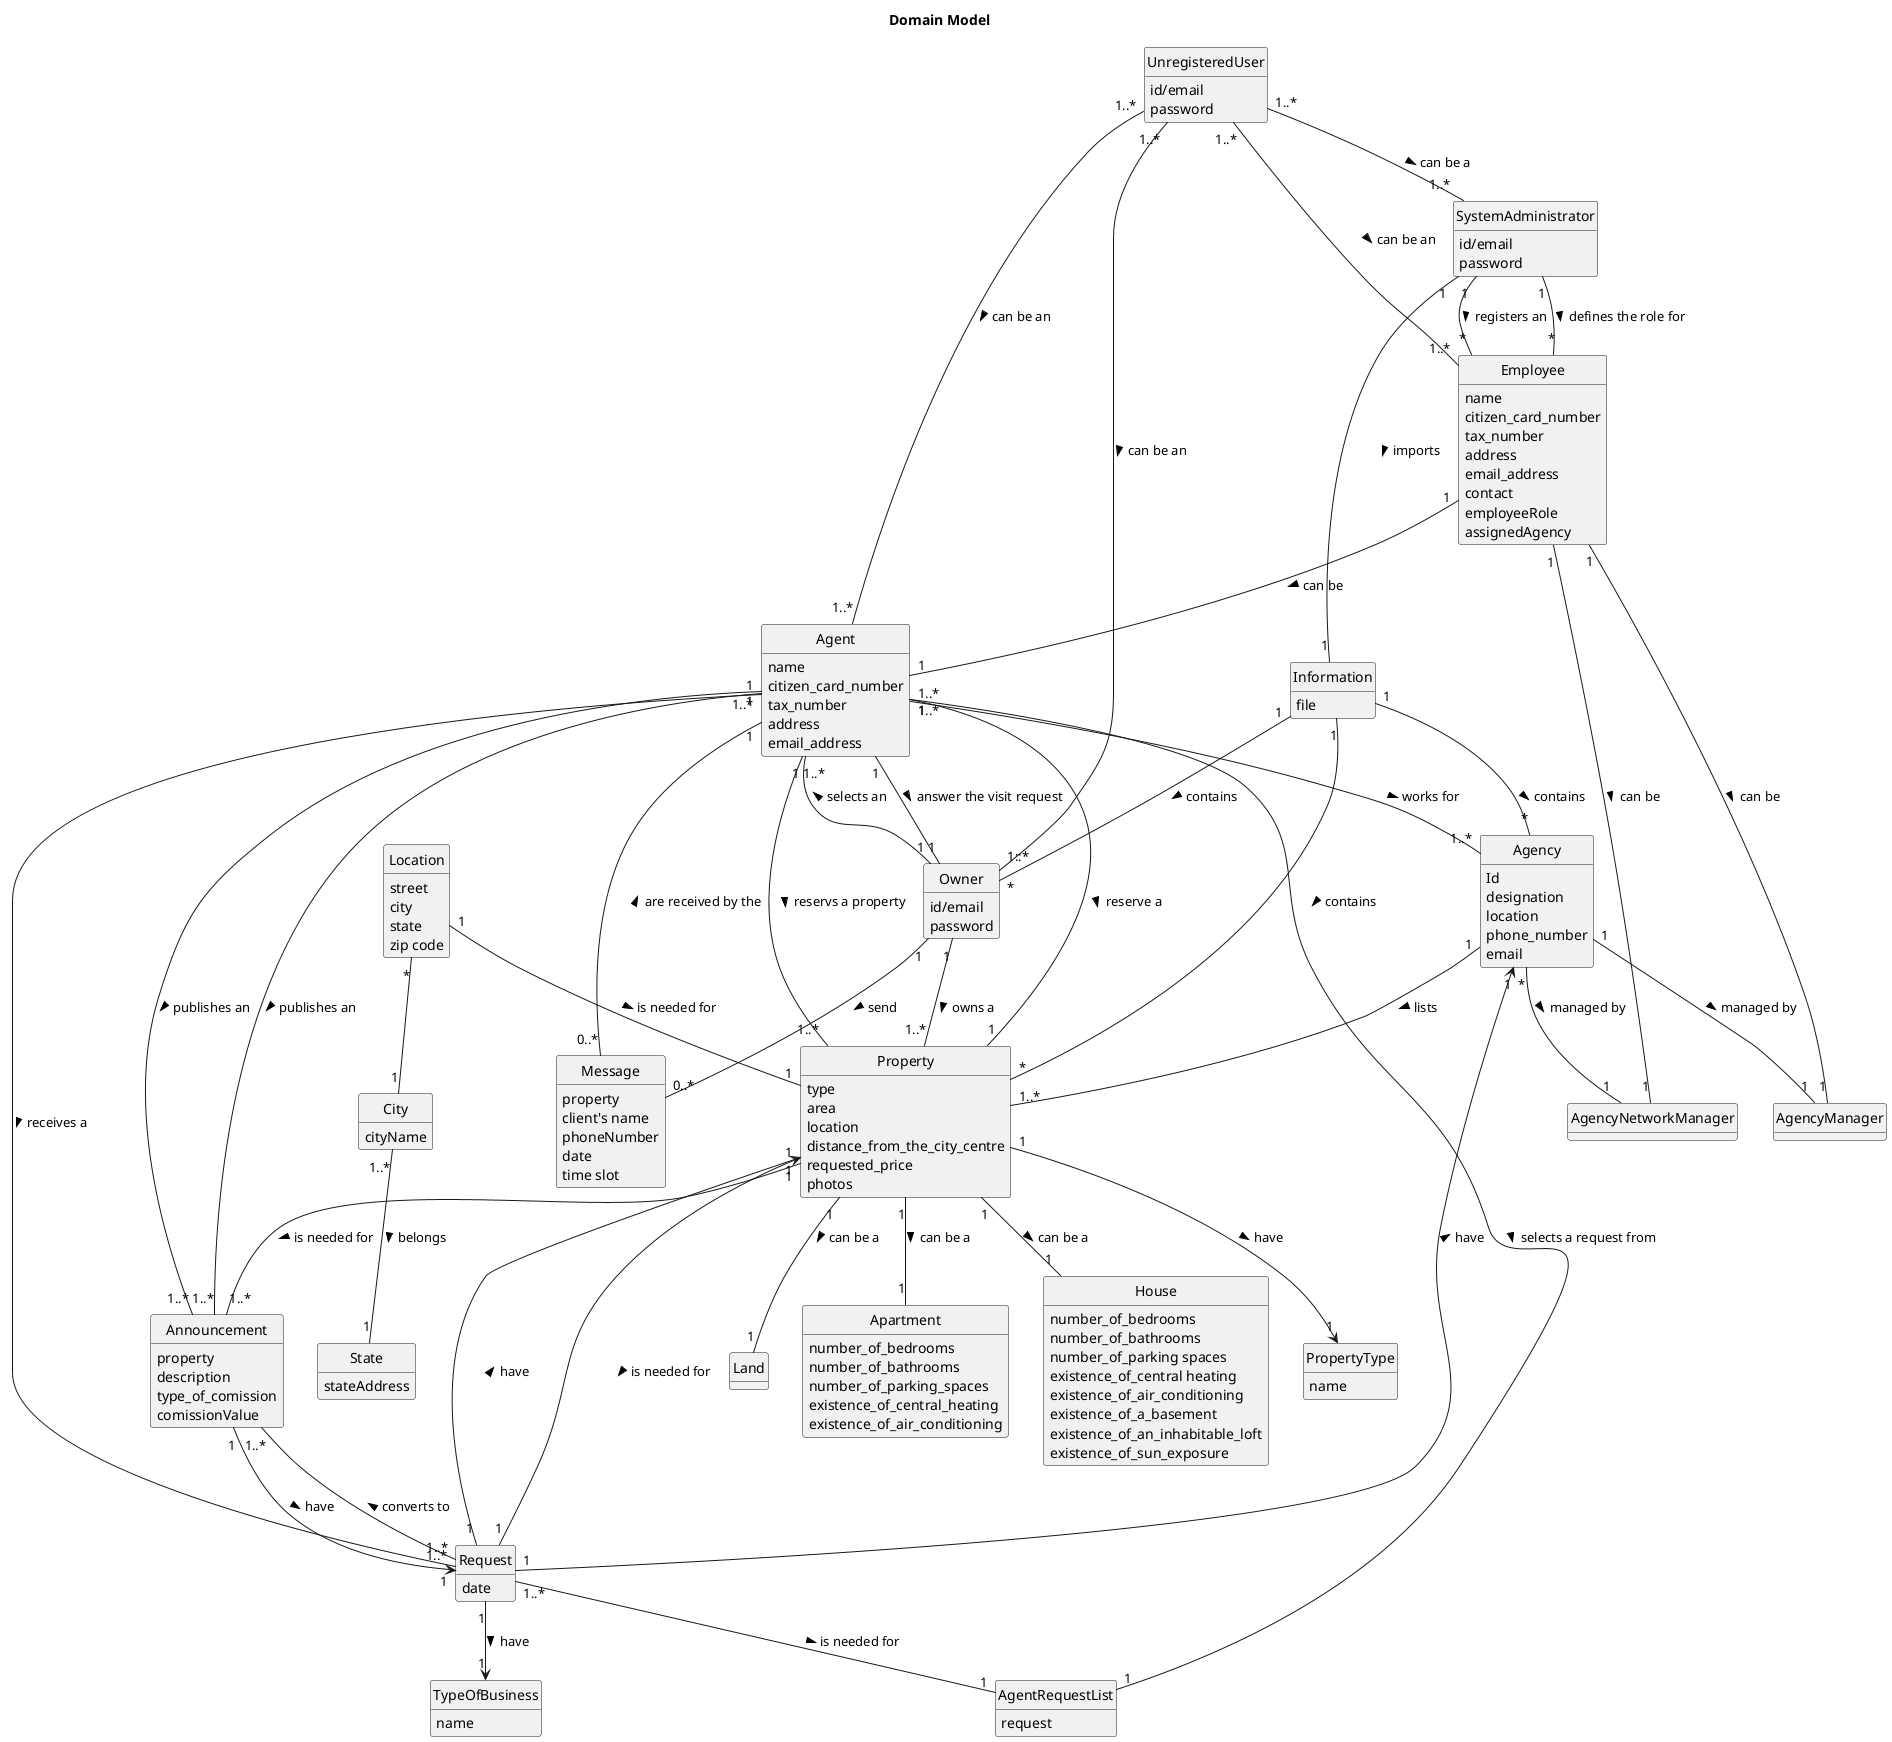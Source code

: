 @startuml
skinparam monochrome true
skinparam packageStyle rectangle
skinparam shadowing false
'skinparam linetype ortho
'left to right direction
skinparam classAttributeIconSize 0
hide circle
hide methods

title Domain Model


class Employee{
name
citizen_card_number
tax_number
address
email_address
contact
employeeRole
assignedAgency
}
class Agent{
name
citizen_card_number
tax_number
address
email_address
}

class SystemAdministrator{
id/email
password
}

class Land{

}


class Agency{
Id
designation
location
phone_number
email
}

class UnregisteredUser{
id/email
password
}


class Property {
    type
    area
    location
    distance_from_the_city_centre
    requested_price
    photos
    }

class Announcement {
       property
         description
            type_of_comission
           comissionValue
      }

class Apartment{
    number_of_bedrooms
    number_of_bathrooms
    number_of_parking_spaces
    existence_of_central_heating
    existence_of_air_conditioning
}

class House{
    number_of_bedrooms
    number_of_bathrooms
    number_of_parking spaces
    existence_of_central heating
    existence_of_air_conditioning
    existence_of_a_basement
    existence_of_an_inhabitable_loft
    existence_of_sun_exposure
}


class  AgentRequestList{
request

}
class Request{
date
}


class Location{
street
city
state
zip code
}

class Owner{
id/email
password
}

class City{
cityName
}

class State{
stateAddress
}

class Message {
    property
    client's name
    phoneNumber
    date
    time slot
}

class Information {
file
}

class PropertyType{
name
}

class TypeOfBusiness{
name
}


Agent "1..*" -- "1..*" Request : receives a  >
Agent "1..*" -- "1" AgentRequestList: selects a request from >
Property "1"-- "1..*"Announcement: is needed for  >
Property "1"-- "1"Request: is needed for  >
Request "1..*"-- "1"AgentRequestList: is needed for  >
Request "1..*"-- "1..*"Announcement: converts to  >
Location "1"--"1" Property : is needed for >

Agent "1" -- "1..*" Announcement : publishes an >

Agent "1" -- "1..*" Announcement : publishes an >
Agent "1..*" -- "1..*" Agency : works for >
SystemAdministrator "1" -- "*" Employee : registers an >

SystemAdministrator "1" -- "*" Employee : defines the role for >
Owner "1" -- "1..*" Property : owns a >
Property "1" -- "1" House :  can be a >
Property "1" -- "1" Apartment :  can be a >
Property "1" -- "1" Land :  can be a >
UnregisteredUser "1..*" -- "1..*" Agent :  can be an >
UnregisteredUser "1..*" -- "1::*" Owner :  can be an >
UnregisteredUser "1..*" -- "1..*" Employee :  can be an >
UnregisteredUser "1..*" -- "1..*" SystemAdministrator :  can be a >




Owner "1" -- "1..*" Agent : selects an  >

Agency "1" -- "1" AgencyManager : managed by >
Agency "*" -- "1" AgencyNetworkManager : managed by >

Employee "1" -- "1" AgencyManager : can be >
Employee "1" -- "1" AgencyNetworkManager : can be >
Employee "1" -- "1" Agent : can be >

City "1..*" -- "1" State : belongs >
Location "*" -- "1" City

Agency "1" -- "1..*" Property : lists >

Agent "1" -- "1..*" Property : reservs a property >
Agent "1" -- "1" Owner :  answer the visit request >
Owner "1" -- "0..*" Message: send  >
Message "0..*" -- "1" Agent :  are received by the >
Agent "1" -- "1" Property : reserve a >
SystemAdministrator "1" -- "1" Information: imports >
Information "1" -- "*" Agency: contains >
Information "1" -- "*" Property: contains >
Information "1" -- "*" Owner: contains >
Property "1" --> "1" PropertyType : have >
Request "1" --> "1" Property: have >
Request "1" --> "1" TypeOfBusiness: have >
Announcement "1" --> "1" Request: have >
Request "1" --> "1" Agency : have >

@enduml